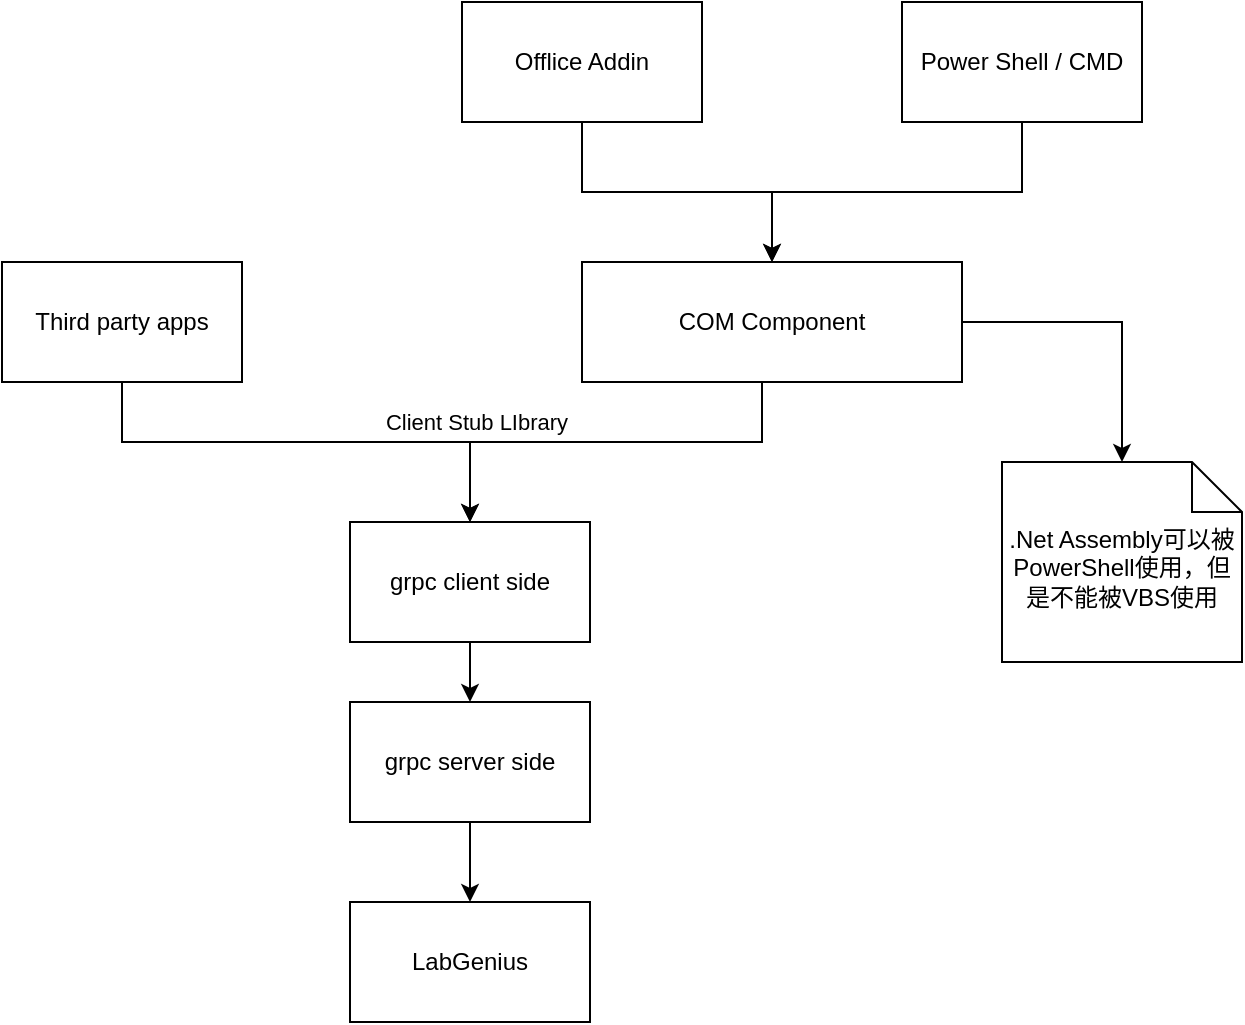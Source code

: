 <mxfile version="14.5.1" type="github">
  <diagram id="gMokUn0HMAh3KGfOjLti" name="Page-1">
    <mxGraphModel dx="942" dy="583" grid="1" gridSize="10" guides="1" tooltips="1" connect="1" arrows="1" fold="1" page="1" pageScale="1" pageWidth="827" pageHeight="1169" math="0" shadow="0">
      <root>
        <mxCell id="0" />
        <mxCell id="1" parent="0" />
        <mxCell id="E5PZc0p95IaZfSaytJfl-1" value="&lt;div&gt;LabGenius&lt;/div&gt;" style="rounded=0;whiteSpace=wrap;html=1;" vertex="1" parent="1">
          <mxGeometry x="364" y="510" width="120" height="60" as="geometry" />
        </mxCell>
        <mxCell id="E5PZc0p95IaZfSaytJfl-10" value="" style="edgeStyle=orthogonalEdgeStyle;rounded=0;orthogonalLoop=1;jettySize=auto;html=1;" edge="1" parent="1" source="E5PZc0p95IaZfSaytJfl-2" target="E5PZc0p95IaZfSaytJfl-1">
          <mxGeometry relative="1" as="geometry" />
        </mxCell>
        <mxCell id="E5PZc0p95IaZfSaytJfl-2" value="grpc server side" style="rounded=0;whiteSpace=wrap;html=1;" vertex="1" parent="1">
          <mxGeometry x="364" y="410" width="120" height="60" as="geometry" />
        </mxCell>
        <mxCell id="E5PZc0p95IaZfSaytJfl-9" value="" style="edgeStyle=orthogonalEdgeStyle;rounded=0;orthogonalLoop=1;jettySize=auto;html=1;" edge="1" parent="1" source="E5PZc0p95IaZfSaytJfl-3" target="E5PZc0p95IaZfSaytJfl-2">
          <mxGeometry relative="1" as="geometry" />
        </mxCell>
        <mxCell id="E5PZc0p95IaZfSaytJfl-3" value="grpc client side" style="rounded=0;whiteSpace=wrap;html=1;" vertex="1" parent="1">
          <mxGeometry x="364" y="320" width="120" height="60" as="geometry" />
        </mxCell>
        <mxCell id="E5PZc0p95IaZfSaytJfl-5" style="edgeStyle=orthogonalEdgeStyle;rounded=0;orthogonalLoop=1;jettySize=auto;html=1;" edge="1" parent="1" source="E5PZc0p95IaZfSaytJfl-4" target="E5PZc0p95IaZfSaytJfl-3">
          <mxGeometry relative="1" as="geometry">
            <Array as="points">
              <mxPoint x="250" y="280" />
              <mxPoint x="424" y="280" />
            </Array>
          </mxGeometry>
        </mxCell>
        <mxCell id="E5PZc0p95IaZfSaytJfl-6" value="Client Stub LIbrary" style="edgeLabel;html=1;align=center;verticalAlign=middle;resizable=0;points=[];" vertex="1" connectable="0" parent="E5PZc0p95IaZfSaytJfl-5">
          <mxGeometry x="0.344" y="1" relative="1" as="geometry">
            <mxPoint x="43" y="-9" as="offset" />
          </mxGeometry>
        </mxCell>
        <mxCell id="E5PZc0p95IaZfSaytJfl-4" value="Third party apps" style="rounded=0;whiteSpace=wrap;html=1;" vertex="1" parent="1">
          <mxGeometry x="190" y="190" width="120" height="60" as="geometry" />
        </mxCell>
        <mxCell id="E5PZc0p95IaZfSaytJfl-8" style="edgeStyle=orthogonalEdgeStyle;rounded=0;orthogonalLoop=1;jettySize=auto;html=1;entryX=0.5;entryY=0;entryDx=0;entryDy=0;" edge="1" parent="1" source="E5PZc0p95IaZfSaytJfl-7" target="E5PZc0p95IaZfSaytJfl-3">
          <mxGeometry relative="1" as="geometry">
            <Array as="points">
              <mxPoint x="570" y="280" />
              <mxPoint x="424" y="280" />
            </Array>
          </mxGeometry>
        </mxCell>
        <mxCell id="E5PZc0p95IaZfSaytJfl-17" style="edgeStyle=orthogonalEdgeStyle;rounded=0;orthogonalLoop=1;jettySize=auto;html=1;" edge="1" parent="1" source="E5PZc0p95IaZfSaytJfl-7" target="E5PZc0p95IaZfSaytJfl-16">
          <mxGeometry relative="1" as="geometry" />
        </mxCell>
        <mxCell id="E5PZc0p95IaZfSaytJfl-7" value="&lt;div&gt;COM Component&lt;/div&gt;" style="rounded=0;whiteSpace=wrap;html=1;" vertex="1" parent="1">
          <mxGeometry x="480" y="190" width="190" height="60" as="geometry" />
        </mxCell>
        <mxCell id="E5PZc0p95IaZfSaytJfl-12" style="edgeStyle=orthogonalEdgeStyle;rounded=0;orthogonalLoop=1;jettySize=auto;html=1;entryX=0.5;entryY=0;entryDx=0;entryDy=0;" edge="1" parent="1" source="E5PZc0p95IaZfSaytJfl-11" target="E5PZc0p95IaZfSaytJfl-7">
          <mxGeometry relative="1" as="geometry" />
        </mxCell>
        <mxCell id="E5PZc0p95IaZfSaytJfl-11" value="Offlice Addin" style="rounded=0;whiteSpace=wrap;html=1;" vertex="1" parent="1">
          <mxGeometry x="420" y="60" width="120" height="60" as="geometry" />
        </mxCell>
        <mxCell id="E5PZc0p95IaZfSaytJfl-14" style="edgeStyle=orthogonalEdgeStyle;rounded=0;orthogonalLoop=1;jettySize=auto;html=1;entryX=0.5;entryY=0;entryDx=0;entryDy=0;" edge="1" parent="1" source="E5PZc0p95IaZfSaytJfl-13" target="E5PZc0p95IaZfSaytJfl-7">
          <mxGeometry relative="1" as="geometry" />
        </mxCell>
        <mxCell id="E5PZc0p95IaZfSaytJfl-13" value="&lt;div&gt;Power Shell / CMD&lt;br&gt;&lt;/div&gt;" style="rounded=0;whiteSpace=wrap;html=1;" vertex="1" parent="1">
          <mxGeometry x="640" y="60" width="120" height="60" as="geometry" />
        </mxCell>
        <mxCell id="E5PZc0p95IaZfSaytJfl-16" value=".Net Assembly可以被PowerShell使用，但是不能被VBS使用" style="shape=note2;boundedLbl=1;whiteSpace=wrap;html=1;size=25;verticalAlign=top;align=center;" vertex="1" parent="1">
          <mxGeometry x="690" y="290" width="120" height="100" as="geometry" />
        </mxCell>
      </root>
    </mxGraphModel>
  </diagram>
</mxfile>
